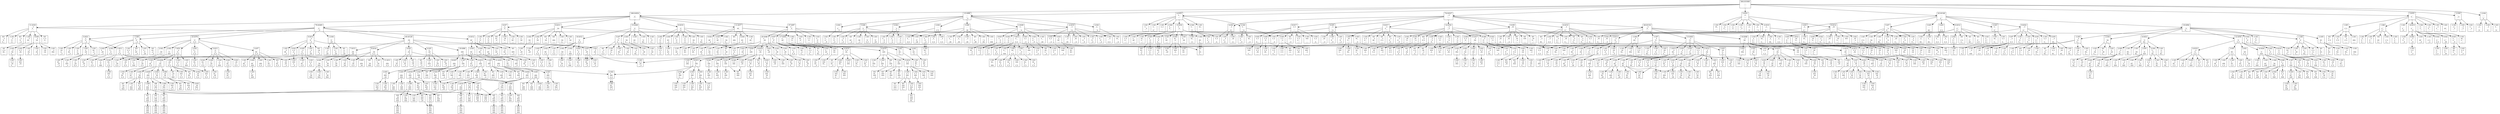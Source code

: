 digraph G {
    node [shape=box];
    "304.0/1000
___
___
___
" -> "4.0/33
x__
___
___
"
    "304.0/1000
___
___
___
" -> "3.0/31
_x_
___
___
"
    "304.0/1000
___
___
___
" -> "74.0/227
__x
___
___
"
    "304.0/1000
___
___
___
" -> "3.0/31
___
x__
___
"
    "304.0/1000
___
___
___
" -> "166.0/454
___
_x_
___
"
    "304.0/1000
___
___
___
" -> "-2.0/4
___
__x
___
"
    "304.0/1000
___
___
___
" -> "43.0/148
___
___
x__
"
    "304.0/1000
___
___
___
" -> "-2.0/4
___
___
_x_
"
    "304.0/1000
___
___
___
" -> "15.0/68
___
___
__x
"
    "4.0/33
x__
___
___
" -> "1.0/1
xo_
___
___
"
    "4.0/33
x__
___
___
" -> "1.0/1
x_o
___
___
"
    "4.0/33
x__
___
___
" -> "2.0/4
x__
o__
___
"
    "4.0/33
x__
___
___
" -> "-5.0/16
x__
_o_
___
"
    "4.0/33
x__
___
___
" -> "1.0/1
x__
__o
___
"
    "4.0/33
x__
___
___
" -> "1.0/1
x__
___
o__
"
    "4.0/33
x__
___
___
" -> "2.0/4
x__
___
_o_
"
    "4.0/33
x__
___
___
" -> "2.0/4
x__
___
__o
"
    "3.0/31
_x_
___
___
" -> "1.0/1
ox_
___
___
"
    "3.0/31
_x_
___
___
" -> "0.0/14
_xo
___
___
"
    "3.0/31
_x_
___
___
" -> "1.0/1
_x_
o__
___
"
    "3.0/31
_x_
___
___
" -> "1.0/1
_x_
_o_
___
"
    "3.0/31
_x_
___
___
" -> "1.0/1
_x_
__o
___
"
    "3.0/31
_x_
___
___
" -> "-2.0/10
_x_
___
o__
"
    "3.0/31
_x_
___
___
" -> "1.0/1
_x_
___
_o_
"
    "3.0/31
_x_
___
___
" -> "1.0/1
_x_
___
__o
"
    "74.0/227
__x
___
___
" -> "8.0/17
o_x
___
___
"
    "74.0/227
__x
___
___
" -> "6.0/9
_ox
___
___
"
    "74.0/227
__x
___
___
" -> "8.0/17
__x
o__
___
"
    "74.0/227
__x
___
___
" -> "26.0/132
__x
_o_
___
"
    "74.0/227
__x
___
___
" -> "12.0/32
__x
__o
___
"
    "74.0/227
__x
___
___
" -> "6.0/10
__x
___
o__
"
    "74.0/227
__x
___
___
" -> "4.0/4
__x
___
_o_
"
    "74.0/227
__x
___
___
" -> "4.0/5
__x
___
__o
"
    "3.0/31
___
x__
___
" -> "1.0/2
o__
x__
___
"
    "3.0/31
___
x__
___
" -> "1.0/1
_o_
x__
___
"
    "3.0/31
___
x__
___
" -> "1.0/1
__o
x__
___
"
    "3.0/31
___
x__
___
" -> "1.0/1
___
xo_
___
"
    "3.0/31
___
x__
___
" -> "1.0/5
___
x_o
___
"
    "3.0/31
___
x__
___
" -> "1.0/6
___
x__
o__
"
    "3.0/31
___
x__
___
" -> "1.0/1
___
x__
_o_
"
    "3.0/31
___
x__
___
" -> "-4.0/13
___
x__
__o
"
    "166.0/454
___
_x_
___
" -> "37.0/97
o__
_x_
___
"
    "166.0/454
___
_x_
___
" -> "6.0/7
_o_
_x_
___
"
    "166.0/454
___
_x_
___
" -> "11.0/18
__o
_x_
___
"
    "166.0/454
___
_x_
___
" -> "11.0/17
___
ox_
___
"
    "166.0/454
___
_x_
___
" -> "8.0/11
___
_xo
___
"
    "166.0/454
___
_x_
___
" -> "15.0/28
___
_x_
o__
"
    "166.0/454
___
_x_
___
" -> "8.0/10
___
_x_
_o_
"
    "166.0/454
___
_x_
___
" -> "70.0/265
___
_x_
__o
"
    "-2.0/4
___
__x
___
" -> "1.0/1
o__
__x
___
"
    "-2.0/4
___
__x
___
" -> "-1.0/1
_o_
__x
___
"
    "-2.0/4
___
__x
___
" -> "-1.0/1
__o
__x
___
"
    "43.0/148
___
___
x__
" -> "3.0/3
o__
___
x__
"
    "43.0/148
___
___
x__
" -> "3.0/3
_o_
___
x__
"
    "43.0/148
___
___
x__
" -> "9.0/22
__o
___
x__
"
    "43.0/148
___
___
x__
" -> "6.0/12
___
o__
x__
"
    "43.0/148
___
___
x__
" -> "10.0/94
___
_o_
x__
"
    "43.0/148
___
___
x__
" -> "5.0/7
___
__o
x__
"
    "43.0/148
___
___
x__
" -> "3.0/3
___
___
xo_
"
    "43.0/148
___
___
x__
" -> "3.0/3
___
___
x_o
"
    "-2.0/4
___
___
_x_
" -> "-1.0/1
o__
___
_x_
"
    "-2.0/4
___
___
_x_
" -> "-1.0/1
_o_
___
_x_
"
    "-2.0/4
___
___
_x_
" -> "-1.0/1
__o
___
_x_
"
    "15.0/68
___
___
__x
" -> "2.0/29
o__
___
__x
"
    "15.0/68
___
___
__x
" -> "2.0/2
_o_
___
__x
"
    "15.0/68
___
___
__x
" -> "-2.0/10
__o
___
__x
"
    "15.0/68
___
___
__x
" -> "2.0/2
___
o__
__x
"
    "15.0/68
___
___
__x
" -> "3.0/8
___
_o_
__x
"
    "15.0/68
___
___
__x
" -> "2.0/4
___
__o
__x
"
    "15.0/68
___
___
__x
" -> "2.0/4
___
___
o_x
"
    "15.0/68
___
___
__x
" -> "3.0/8
___
___
_ox
"
    "2.0/4
x__
o__
___
" -> "1.0/1
xx_
o__
___
"
    "2.0/4
x__
o__
___
" -> "1.0/1
x_x
o__
___
"
    "2.0/4
x__
o__
___
" -> "1.0/1
x__
ox_
___
"
    "-5.0/16
x__
_o_
___
" -> "0.0/4
xx_
_o_
___
"
    "-5.0/16
x__
_o_
___
" -> "-1.0/3
x_x
_o_
___
"
    "-5.0/16
x__
_o_
___
" -> "-1.0/1
x__
xo_
___
"
    "-5.0/16
x__
_o_
___
" -> "-1.0/1
x__
_ox
___
"
    "-5.0/16
x__
_o_
___
" -> "0.0/2
x__
_o_
x__
"
    "-5.0/16
x__
_o_
___
" -> "0.0/3
x__
_o_
_x_
"
    "-5.0/16
x__
_o_
___
" -> "-1.0/1
x__
_o_
__x
"
    "2.0/4
x__
___
_o_
" -> "1.0/1
xx_
___
_o_
"
    "2.0/4
x__
___
_o_
" -> "1.0/1
x_x
___
_o_
"
    "2.0/4
x__
___
_o_
" -> "1.0/1
x__
x__
_o_
"
    "2.0/4
x__
___
__o
" -> "1.0/1
xx_
___
__o
"
    "2.0/4
x__
___
__o
" -> "1.0/1
x_x
___
__o
"
    "2.0/4
x__
___
__o
" -> "1.0/1
x__
x__
__o
"
    "0.0/14
_xo
___
___
" -> "-1.0/1
xxo
___
___
"
    "0.0/14
_xo
___
___
" -> "-1.0/1
_xo
x__
___
"
    "0.0/14
_xo
___
___
" -> "4.0/5
_xo
_x_
___
"
    "0.0/14
_xo
___
___
" -> "1.0/2
_xo
__x
___
"
    "0.0/14
_xo
___
___
" -> "-1.0/1
_xo
___
x__
"
    "0.0/14
_xo
___
___
" -> "-1.0/1
_xo
___
_x_
"
    "0.0/14
_xo
___
___
" -> "0.0/2
_xo
___
__x
"
    "-2.0/10
_x_
___
o__
" -> "-1.0/1
xx_
___
o__
"
    "-2.0/10
_x_
___
o__
" -> "1.0/1
_xx
___
o__
"
    "-2.0/10
_x_
___
o__
" -> "-1.0/1
_x_
x__
o__
"
    "-2.0/10
_x_
___
o__
" -> "0.0/2
_x_
_x_
o__
"
    "-2.0/10
_x_
___
o__
" -> "0.0/2
_x_
__x
o__
"
    "-2.0/10
_x_
___
o__
" -> "1.0/1
_x_
___
ox_
"
    "-2.0/10
_x_
___
o__
" -> "-1.0/1
_x_
___
o_x
"
    "8.0/17
o_x
___
___
" -> "-1.0/1
oxx
___
___
"
    "8.0/17
o_x
___
___
" -> "-1.0/1
o_x
x__
___
"
    "8.0/17
o_x
___
___
" -> "5.0/5
o_x
_x_
___
"
    "8.0/17
o_x
___
___
" -> "5.0/5
o_x
__x
___
"
    "8.0/17
o_x
___
___
" -> "0.0/2
o_x
___
x__
"
    "8.0/17
o_x
___
___
" -> "-1.0/1
o_x
___
_x_
"
    "8.0/17
o_x
___
___
" -> "0/1
o_x
___
__x
"
    "6.0/9
_ox
___
___
" -> "0/1
xox
___
___
"
    "6.0/9
_ox
___
___
" -> "0/1
_ox
x__
___
"
    "6.0/9
_ox
___
___
" -> "2.0/2
_ox
_x_
___
"
    "6.0/9
_ox
___
___
" -> "0/1
_ox
__x
___
"
    "6.0/9
_ox
___
___
" -> "1.0/1
_ox
___
x__
"
    "6.0/9
_ox
___
___
" -> "1.0/1
_ox
___
_x_
"
    "6.0/9
_ox
___
___
" -> "1.0/1
_ox
___
__x
"
    "8.0/17
__x
o__
___
" -> "-1.0/1
x_x
o__
___
"
    "8.0/17
__x
o__
___
" -> "1.0/3
_xx
o__
___
"
    "8.0/17
__x
o__
___
" -> "0/1
__x
ox_
___
"
    "8.0/17
__x
o__
___
" -> "0/1
__x
o_x
___
"
    "8.0/17
__x
o__
___
" -> "8.0/8
__x
o__
x__
"
    "8.0/17
__x
o__
___
" -> "0/1
__x
o__
_x_
"
    "8.0/17
__x
o__
___
" -> "-1.0/1
__x
o__
__x
"
    "26.0/132
__x
_o_
___
" -> "-2.0/4
x_x
_o_
___
"
    "26.0/132
__x
_o_
___
" -> "1.0/12
_xx
_o_
___
"
    "26.0/132
__x
_o_
___
" -> "-1.0/4
__x
xo_
___
"
    "26.0/132
__x
_o_
___
" -> "14.0/48
__x
_ox
___
"
    "26.0/132
__x
_o_
___
" -> "-1.0/7
__x
_o_
x__
"
    "26.0/132
__x
_o_
___
" -> "13.0/43
__x
_o_
_x_
"
    "26.0/132
__x
_o_
___
" -> "3.0/13
__x
_o_
__x
"
    "12.0/32
__x
__o
___
" -> "0.0/2
x_x
__o
___
"
    "12.0/32
__x
__o
___
" -> "0.0/3
_xx
__o
___
"
    "12.0/32
__x
__o
___
" -> "0/2
__x
x_o
___
"
    "12.0/32
__x
__o
___
" -> "13.0/17
__x
_xo
___
"
    "12.0/32
__x
__o
___
" -> "-1.0/1
__x
__o
x__
"
    "12.0/32
__x
__o
___
" -> "2.0/5
__x
__o
_x_
"
    "12.0/32
__x
__o
___
" -> "-1.0/1
__x
__o
__x
"
    "6.0/10
__x
___
o__
" -> "2.0/2
x_x
___
o__
"
    "6.0/10
__x
___
o__
" -> "1.0/1
_xx
___
o__
"
    "6.0/10
__x
___
o__
" -> "0/1
__x
x__
o__
"
    "6.0/10
__x
___
o__
" -> "0/1
__x
_x_
o__
"
    "6.0/10
__x
___
o__
" -> "0/1
__x
__x
o__
"
    "6.0/10
__x
___
o__
" -> "0/1
__x
___
ox_
"
    "6.0/10
__x
___
o__
" -> "2.0/2
__x
___
o_x
"
    "4.0/4
__x
___
_o_
" -> "1.0/1
x_x
___
_o_
"
    "4.0/4
__x
___
_o_
" -> "1.0/1
_xx
___
_o_
"
    "4.0/4
__x
___
_o_
" -> "1.0/1
__x
x__
_o_
"
    "4.0/5
__x
___
__o
" -> "1.0/1
x_x
___
__o
"
    "4.0/5
__x
___
__o
" -> "1.0/1
_xx
___
__o
"
    "4.0/5
__x
___
__o
" -> "1.0/1
__x
x__
__o
"
    "4.0/5
__x
___
__o
" -> "1.0/1
__x
_x_
__o
"
    "1.0/2
o__
x__
___
" -> "1.0/1
ox_
x__
___
"
    "1.0/5
___
x_o
___
" -> "0/1
x__
x_o
___
"
    "1.0/5
___
x_o
___
" -> "1.0/1
_x_
x_o
___
"
    "1.0/5
___
x_o
___
" -> "0/1
__x
x_o
___
"
    "1.0/5
___
x_o
___
" -> "1.0/1
___
xxo
___
"
    "1.0/6
___
x__
o__
" -> "-1.0/1
x__
x__
o__
"
    "1.0/6
___
x__
o__
" -> "1.0/1
_x_
x__
o__
"
    "1.0/6
___
x__
o__
" -> "1.0/1
__x
x__
o__
"
    "1.0/6
___
x__
o__
" -> "0/1
___
xx_
o__
"
    "1.0/6
___
x__
o__
" -> "1.0/1
___
x_x
o__
"
    "-4.0/13
___
x__
__o
" -> "0.0/3
x__
x__
__o
"
    "-4.0/13
___
x__
__o
" -> "-1.0/1
_x_
x__
__o
"
    "-4.0/13
___
x__
__o
" -> "0.0/2
__x
x__
__o
"
    "-4.0/13
___
x__
__o
" -> "-1.0/1
___
xx_
__o
"
    "-4.0/13
___
x__
__o
" -> "-1.0/1
___
x_x
__o
"
    "-4.0/13
___
x__
__o
" -> "0.0/2
___
x__
x_o
"
    "-4.0/13
___
x__
__o
" -> "0.0/2
___
x__
_xo
"
    "37.0/97
o__
_x_
___
" -> "-1.0/1
ox_
_x_
___
"
    "37.0/97
o__
_x_
___
" -> "-1.0/1
o_x
_x_
___
"
    "37.0/97
o__
_x_
___
" -> "17.0/38
o__
xx_
___
"
    "37.0/97
o__
_x_
___
" -> "25.0/46
o__
_xx
___
"
    "37.0/97
o__
_x_
___
" -> "0.0/7
o__
_x_
x__
"
    "37.0/97
o__
_x_
___
" -> "-1.0/1
o__
_x_
_x_
"
    "37.0/97
o__
_x_
___
" -> "-1.0/2
o__
_x_
__x
"
    "6.0/7
_o_
_x_
___
" -> "0/1
xo_
_x_
___
"
    "6.0/7
_o_
_x_
___
" -> "1.0/1
_ox
_x_
___
"
    "6.0/7
_o_
_x_
___
" -> "1.0/1
_o_
xx_
___
"
    "6.0/7
_o_
_x_
___
" -> "1.0/1
_o_
_xx
___
"
    "6.0/7
_o_
_x_
___
" -> "1.0/1
_o_
_x_
x__
"
    "6.0/7
_o_
_x_
___
" -> "1.0/1
_o_
_x_
_x_
"
    "11.0/18
__o
_x_
___
" -> "0/1
x_o
_x_
___
"
    "11.0/18
__o
_x_
___
" -> "1.0/2
_xo
_x_
___
"
    "11.0/18
__o
_x_
___
" -> "1.0/2
__o
xx_
___
"
    "11.0/18
__o
_x_
___
" -> "9.0/9
__o
_xx
___
"
    "11.0/18
__o
_x_
___
" -> "0/1
__o
_x_
x__
"
    "11.0/18
__o
_x_
___
" -> "-1.0/1
__o
_x_
_x_
"
    "11.0/18
__o
_x_
___
" -> "0/1
__o
_x_
__x
"
    "11.0/17
___
ox_
___
" -> "3.0/3
x__
ox_
___
"
    "11.0/17
___
ox_
___
" -> "3.0/3
_x_
ox_
___
"
    "11.0/17
___
ox_
___
" -> "-1.0/1
__x
ox_
___
"
    "11.0/17
___
ox_
___
" -> "0/1
___
oxx
___
"
    "11.0/17
___
ox_
___
" -> "1.0/2
___
ox_
x__
"
    "11.0/17
___
ox_
___
" -> "4.0/4
___
ox_
_x_
"
    "11.0/17
___
ox_
___
" -> "0.0/2
___
ox_
__x
"
    "8.0/11
___
_xo
___
" -> "1.0/1
x__
_xo
___
"
    "8.0/11
___
_xo
___
" -> "2.0/2
_x_
_xo
___
"
    "8.0/11
___
_xo
___
" -> "0/1
__x
_xo
___
"
    "8.0/11
___
_xo
___
" -> "0/1
___
xxo
___
"
    "8.0/11
___
_xo
___
" -> "1.0/2
___
_xo
x__
"
    "8.0/11
___
_xo
___
" -> "1.0/1
___
_xo
_x_
"
    "8.0/11
___
_xo
___
" -> "2.0/2
___
_xo
__x
"
    "15.0/28
___
_x_
o__
" -> "-1.0/1
x__
_x_
o__
"
    "15.0/28
___
_x_
o__
" -> "0.0/2
_x_
_x_
o__
"
    "15.0/28
___
_x_
o__
" -> "5.0/7
__x
_x_
o__
"
    "15.0/28
___
_x_
o__
" -> "-1.0/1
___
xx_
o__
"
    "15.0/28
___
_x_
o__
" -> "2.0/3
___
_xx
o__
"
    "15.0/28
___
_x_
o__
" -> "-1.0/1
___
_x_
ox_
"
    "15.0/28
___
_x_
o__
" -> "10.0/12
___
_x_
o_x
"
    "8.0/10
___
_x_
_o_
" -> "1.0/1
x__
_x_
_o_
"
    "8.0/10
___
_x_
_o_
" -> "-1.0/1
_x_
_x_
_o_
"
    "8.0/10
___
_x_
_o_
" -> "2.0/2
__x
_x_
_o_
"
    "8.0/10
___
_x_
_o_
" -> "2.0/2
___
xx_
_o_
"
    "8.0/10
___
_x_
_o_
" -> "1.0/1
___
_xx
_o_
"
    "8.0/10
___
_x_
_o_
" -> "1.0/1
___
_x_
xo_
"
    "8.0/10
___
_x_
_o_
" -> "1.0/1
___
_x_
_ox
"
    "70.0/265
___
_x_
__o
" -> "-1.0/9
x__
_x_
__o
"
    "70.0/265
___
_x_
__o
" -> "5.0/21
_x_
_x_
__o
"
    "70.0/265
___
_x_
__o
" -> "0.0/13
__x
_x_
__o
"
    "70.0/265
___
_x_
__o
" -> "0.0/12
___
xx_
__o
"
    "70.0/265
___
_x_
__o
" -> "45.0/129
___
_xx
__o
"
    "70.0/265
___
_x_
__o
" -> "23.0/76
___
_x_
x_o
"
    "70.0/265
___
_x_
__o
" -> "-2.0/4
___
_x_
_xo
"
    "3.0/3
o__
___
x__
" -> "1.0/1
ox_
___
x__
"
    "3.0/3
o__
___
x__
" -> "1.0/1
o_x
___
x__
"
    "3.0/3
_o_
___
x__
" -> "1.0/1
xo_
___
x__
"
    "3.0/3
_o_
___
x__
" -> "1.0/1
_ox
___
x__
"
    "9.0/22
__o
___
x__
" -> "-1.0/1
x_o
___
x__
"
    "9.0/22
__o
___
x__
" -> "-1.0/1
_xo
___
x__
"
    "9.0/22
__o
___
x__
" -> "4.0/5
__o
x__
x__
"
    "9.0/22
__o
___
x__
" -> "-1.0/1
__o
_x_
x__
"
    "9.0/22
__o
___
x__
" -> "-1.0/1
__o
__x
x__
"
    "9.0/22
__o
___
x__
" -> "4.0/5
__o
___
xx_
"
    "9.0/22
__o
___
x__
" -> "5.0/7
__o
___
x_x
"
    "6.0/12
___
o__
x__
" -> "-1.0/1
x__
o__
x__
"
    "6.0/12
___
o__
x__
" -> "2.0/2
_x_
o__
x__
"
    "6.0/12
___
o__
x__
" -> "3.0/3
__x
o__
x__
"
    "6.0/12
___
o__
x__
" -> "1.0/2
___
ox_
x__
"
    "6.0/12
___
o__
x__
" -> "0/1
___
o_x
x__
"
    "6.0/12
___
o__
x__
" -> "0/1
___
o__
xx_
"
    "6.0/12
___
o__
x__
" -> "0/1
___
o__
x_x
"
    "10.0/94
___
_o_
x__
" -> "-1.0/6
x__
_o_
x__
"
    "10.0/94
___
_o_
x__
" -> "-1.0/1
_x_
_o_
x__
"
    "10.0/94
___
_o_
x__
" -> "-1.0/5
__x
_o_
x__
"
    "10.0/94
___
_o_
x__
" -> "-2.0/5
___
xo_
x__
"
    "10.0/94
___
_o_
x__
" -> "-2.0/4
___
_ox
x__
"
    "10.0/94
___
_o_
x__
" -> "4.0/22
___
_o_
xx_
"
    "10.0/94
___
_o_
x__
" -> "12.0/50
___
_o_
x_x
"
    "5.0/7
___
__o
x__
" -> "1.0/1
x__
__o
x__
"
    "5.0/7
___
__o
x__
" -> "-1.0/1
_x_
__o
x__
"
    "5.0/7
___
__o
x__
" -> "1.0/1
__x
__o
x__
"
    "5.0/7
___
__o
x__
" -> "1.0/1
___
x_o
x__
"
    "5.0/7
___
__o
x__
" -> "1.0/1
___
_xo
x__
"
    "5.0/7
___
__o
x__
" -> "1.0/1
___
__o
xx_
"
    "3.0/3
___
___
xo_
" -> "1.0/1
x__
___
xo_
"
    "3.0/3
___
___
xo_
" -> "1.0/1
_x_
___
xo_
"
    "3.0/3
___
___
x_o
" -> "1.0/1
x__
___
x_o
"
    "3.0/3
___
___
x_o
" -> "1.0/1
_x_
___
x_o
"
    "2.0/29
o__
___
__x
" -> "-1.0/3
ox_
___
__x
"
    "2.0/29
o__
___
__x
" -> "0.0/3
o_x
___
__x
"
    "2.0/29
o__
___
__x
" -> "-1.0/3
o__
x__
__x
"
    "2.0/29
o__
___
__x
" -> "-1.0/2
o__
_x_
__x
"
    "2.0/29
o__
___
__x
" -> "0.0/3
o__
__x
__x
"
    "2.0/29
o__
___
__x
" -> "7.0/13
o__
___
x_x
"
    "2.0/29
o__
___
__x
" -> "-1.0/1
o__
___
_xx
"
    "2.0/2
_o_
___
__x
" -> "1.0/1
xo_
___
__x
"
    "-2.0/10
__o
___
__x
" -> "0.0/2
x_o
___
__x
"
    "-2.0/10
__o
___
__x
" -> "1.0/1
_xo
___
__x
"
    "-2.0/10
__o
___
__x
" -> "1.0/1
__o
x__
__x
"
    "-2.0/10
__o
___
__x
" -> "-1.0/1
__o
_x_
__x
"
    "-2.0/10
__o
___
__x
" -> "0.0/2
__o
__x
__x
"
    "-2.0/10
__o
___
__x
" -> "-1.0/1
__o
___
x_x
"
    "-2.0/10
__o
___
__x
" -> "-1.0/1
__o
___
_xx
"
    "2.0/2
___
o__
__x
" -> "1.0/1
x__
o__
__x
"
    "3.0/8
___
_o_
__x
" -> "-1.0/1
x__
_o_
__x
"
    "3.0/8
___
_o_
__x
" -> "1.0/1
_x_
_o_
__x
"
    "3.0/8
___
_o_
__x
" -> "-1.0/1
__x
_o_
__x
"
    "3.0/8
___
_o_
__x
" -> "0/1
___
xo_
__x
"
    "3.0/8
___
_o_
__x
" -> "1.0/1
___
_ox
__x
"
    "3.0/8
___
_o_
__x
" -> "1.0/1
___
_o_
x_x
"
    "3.0/8
___
_o_
__x
" -> "1.0/1
___
_o_
_xx
"
    "2.0/4
___
__o
__x
" -> "1.0/1
x__
__o
__x
"
    "2.0/4
___
__o
__x
" -> "1.0/1
_x_
__o
__x
"
    "2.0/4
___
__o
__x
" -> "1.0/1
__x
__o
__x
"
    "2.0/4
___
___
o_x
" -> "-1.0/1
x__
___
o_x
"
    "2.0/4
___
___
o_x
" -> "1.0/1
_x_
___
o_x
"
    "2.0/4
___
___
o_x
" -> "1.0/1
__x
___
o_x
"
    "3.0/8
___
___
_ox
" -> "-1.0/1
x__
___
_ox
"
    "3.0/8
___
___
_ox
" -> "-1.0/1
_x_
___
_ox
"
    "3.0/8
___
___
_ox
" -> "1.0/1
__x
___
_ox
"
    "3.0/8
___
___
_ox
" -> "0/1
___
x__
_ox
"
    "3.0/8
___
___
_ox
" -> "1.0/1
___
_x_
_ox
"
    "3.0/8
___
___
_ox
" -> "1.0/1
___
__x
_ox
"
    "3.0/8
___
___
_ox
" -> "1.0/1
___
___
xox
"
    "0.0/4
xx_
_o_
___
" -> "1.0/1
xxo
_o_
___
"
    "0.0/4
xx_
_o_
___
" -> "-1.0/1
xx_
oo_
___
"
    "0.0/4
xx_
_o_
___
" -> "-1.0/1
xx_
_oo
___
"
    "-1.0/3
x_x
_o_
___
" -> "-1.0/1
xox
_o_
___
"
    "-1.0/3
x_x
_o_
___
" -> "-1.0/1
x_x
oo_
___
"
    "0.0/2
x__
_o_
x__
" -> "-1.0/1
xo_
_o_
x__
"
    "0.0/3
x__
_o_
_x_
" -> "0/1
xo_
_o_
_x_
"
    "0.0/3
x__
_o_
_x_
" -> "-1.0/1
x_o
_o_
_x_
"
    "4.0/5
_xo
_x_
___
" -> "0/1
oxo
_x_
___
"
    "4.0/5
_xo
_x_
___
" -> "1.0/1
_xo
ox_
___
"
    "4.0/5
_xo
_x_
___
" -> "1.0/1
_xo
_xo
___
"
    "4.0/5
_xo
_x_
___
" -> "1.0/1
_xo
_x_
o__
"
    "1.0/2
_xo
__x
___
" -> "0/1
oxo
__x
___
"
    "0.0/2
_xo
___
__x
" -> "-1.0/1
oxo
___
__x
"
    "0.0/2
_x_
_x_
o__
" -> "-1.0/1
ox_
_x_
o__
"
    "0.0/2
_x_
__x
o__
" -> "-1.0/1
ox_
__x
o__
"
    "5.0/5
o_x
_x_
___
" -> "1.0/1
oox
_x_
___
"
    "5.0/5
o_x
_x_
___
" -> "1.0/1
o_x
ox_
___
"
    "5.0/5
o_x
_x_
___
" -> "1.0/1
o_x
_xo
___
"
    "5.0/5
o_x
_x_
___
" -> "1.0/1
o_x
_x_
o__
"
    "5.0/5
o_x
__x
___
" -> "1.0/1
oox
__x
___
"
    "5.0/5
o_x
__x
___
" -> "1.0/1
o_x
o_x
___
"
    "5.0/5
o_x
__x
___
" -> "1.0/1
o_x
_ox
___
"
    "5.0/5
o_x
__x
___
" -> "1.0/1
o_x
__x
o__
"
    "0.0/2
o_x
___
x__
" -> "-1.0/1
oox
___
x__
"
    "2.0/2
_ox
_x_
___
" -> "1.0/1
oox
_x_
___
"
    "1.0/3
_xx
o__
___
" -> "1.0/1
oxx
o__
___
"
    "1.0/3
_xx
o__
___
" -> "-1.0/1
_xx
oo_
___
"
    "8.0/8
__x
o__
x__
" -> "1.0/1
o_x
o__
x__
"
    "8.0/8
__x
o__
x__
" -> "1.0/1
_ox
o__
x__
"
    "8.0/8
__x
o__
x__
" -> "1.0/1
__x
oo_
x__
"
    "8.0/8
__x
o__
x__
" -> "2.0/2
__x
o_o
x__
"
    "8.0/8
__x
o__
x__
" -> "1.0/1
__x
o__
xo_
"
    "8.0/8
__x
o__
x__
" -> "1.0/1
__x
o__
x_o
"
    "-2.0/4
x_x
_o_
___
" -> "-1.0/1
xox
_o_
___
"
    "-2.0/4
x_x
_o_
___
" -> "-1.0/1
x_x
oo_
___
"
    "-2.0/4
x_x
_o_
___
" -> "-1.0/1
x_x
_oo
___
"
    "1.0/12
_xx
_o_
___
" -> "-4.0/5
oxx
_o_
___
"
    "1.0/12
_xx
_o_
___
" -> "0.0/2
_xx
oo_
___
"
    "1.0/12
_xx
_o_
___
" -> "1.0/1
_xx
_oo
___
"
    "1.0/12
_xx
_o_
___
" -> "1.0/1
_xx
_o_
o__
"
    "1.0/12
_xx
_o_
___
" -> "1.0/1
_xx
_o_
_o_
"
    "1.0/12
_xx
_o_
___
" -> "1.0/1
_xx
_o_
__o
"
    "-1.0/4
__x
xo_
___
" -> "1.0/1
o_x
xo_
___
"
    "-1.0/4
__x
xo_
___
" -> "-1.0/1
_ox
xo_
___
"
    "-1.0/4
__x
xo_
___
" -> "-1.0/1
__x
xoo
___
"
    "14.0/48
__x
_ox
___
" -> "4.0/12
o_x
_ox
___
"
    "14.0/48
__x
_ox
___
" -> "3.0/7
_ox
_ox
___
"
    "14.0/48
__x
_ox
___
" -> "2.0/2
__x
oox
___
"
    "14.0/48
__x
_ox
___
" -> "2.0/2
__x
_ox
o__
"
    "14.0/48
__x
_ox
___
" -> "4.0/10
__x
_ox
_o_
"
    "14.0/48
__x
_ox
___
" -> "-1.0/14
__x
_ox
__o
"
    "-1.0/7
__x
_o_
x__
" -> "1.0/1
o_x
_o_
x__
"
    "-1.0/7
__x
_o_
x__
" -> "-1.0/1
_ox
_o_
x__
"
    "-1.0/7
__x
_o_
x__
" -> "1.0/1
__x
oo_
x__
"
    "-1.0/7
__x
_o_
x__
" -> "-1.0/1
__x
_oo
x__
"
    "-1.0/7
__x
_o_
x__
" -> "-1.0/1
__x
_o_
xo_
"
    "-1.0/7
__x
_o_
x__
" -> "-1.0/1
__x
_o_
x_o
"
    "13.0/43
__x
_o_
_x_
" -> "3.0/9
o_x
_o_
_x_
"
    "13.0/43
__x
_o_
_x_
" -> "2.0/3
_ox
_o_
_x_
"
    "13.0/43
__x
_o_
_x_
" -> "1.0/13
__x
oo_
_x_
"
    "13.0/43
__x
_o_
_x_
" -> "2.0/12
__x
_oo
_x_
"
    "13.0/43
__x
_o_
_x_
" -> "2.0/3
__x
_o_
ox_
"
    "13.0/43
__x
_o_
_x_
" -> "2.0/2
__x
_o_
_xo
"
    "3.0/13
__x
_o_
__x
" -> "1.0/1
o_x
_o_
__x
"
    "3.0/13
__x
_o_
__x
" -> "1.0/1
_ox
_o_
__x
"
    "3.0/13
__x
_o_
__x
" -> "1.0/1
__x
oo_
__x
"
    "3.0/13
__x
_o_
__x
" -> "-1.0/4
__x
_oo
__x
"
    "3.0/13
__x
_o_
__x
" -> "1.0/1
__x
_o_
o_x
"
    "3.0/13
__x
_o_
__x
" -> "1.0/4
__x
_o_
_ox
"
    "0.0/2
x_x
__o
___
" -> "-1.0/1
xox
__o
___
"
    "0.0/3
_xx
__o
___
" -> "0/1
oxx
__o
___
"
    "0.0/3
_xx
__o
___
" -> "-1.0/1
_xx
o_o
___
"
    "0/2
__x
x_o
___
" -> "0/1
o_x
x_o
___
"
    "13.0/17
__x
_xo
___
" -> "2.0/2
o_x
_xo
___
"
    "13.0/17
__x
_xo
___
" -> "3.0/5
_ox
_xo
___
"
    "13.0/17
__x
_xo
___
" -> "2.0/2
__x
oxo
___
"
    "13.0/17
__x
_xo
___
" -> "2.0/2
__x
_xo
o__
"
    "13.0/17
__x
_xo
___
" -> "2.0/2
__x
_xo
_o_
"
    "13.0/17
__x
_xo
___
" -> "2.0/3
__x
_xo
__o
"
    "2.0/5
__x
__o
_x_
" -> "0/1
o_x
__o
_x_
"
    "2.0/5
__x
__o
_x_
" -> "0/1
_ox
__o
_x_
"
    "2.0/5
__x
__o
_x_
" -> "1.0/1
__x
o_o
_x_
"
    "2.0/5
__x
__o
_x_
" -> "0/1
__x
_oo
_x_
"
    "2.0/2
x_x
___
o__
" -> "1.0/1
xox
___
o__
"
    "2.0/2
__x
___
o_x
" -> "1.0/1
o_x
___
o_x
"
    "0.0/3
x__
x__
__o
" -> "0/1
xo_
x__
__o
"
    "0.0/3
x__
x__
__o
" -> "-1.0/1
x_o
x__
__o
"
    "0.0/2
__x
x__
__o
" -> "-1.0/1
o_x
x__
__o
"
    "0.0/2
___
x__
x_o
" -> "-1.0/1
o__
x__
x_o
"
    "0.0/2
___
x__
_xo
" -> "-1.0/1
o__
x__
_xo
"
    "17.0/38
o__
xx_
___
" -> "2.0/2
oo_
xx_
___
"
    "17.0/38
o__
xx_
___
" -> "4.0/10
o_o
xx_
___
"
    "17.0/38
o__
xx_
___
" -> "4.0/19
o__
xxo
___
"
    "17.0/38
o__
xx_
___
" -> "2.0/2
o__
xx_
o__
"
    "17.0/38
o__
xx_
___
" -> "2.0/2
o__
xx_
_o_
"
    "17.0/38
o__
xx_
___
" -> "2.0/2
o__
xx_
__o
"
    "25.0/46
o__
_xx
___
" -> "3.0/3
oo_
_xx
___
"
    "25.0/46
o__
_xx
___
" -> "6.0/14
o_o
_xx
___
"
    "25.0/46
o__
_xx
___
" -> "7.0/20
o__
oxx
___
"
    "25.0/46
o__
_xx
___
" -> "2.0/2
o__
_xx
o__
"
    "25.0/46
o__
_xx
___
" -> "3.0/3
o__
_xx
_o_
"
    "25.0/46
o__
_xx
___
" -> "3.0/3
o__
_xx
__o
"
    "0.0/7
o__
_x_
x__
" -> "1.0/1
oo_
_x_
x__
"
    "0.0/7
o__
_x_
x__
" -> "0/1
o_o
_x_
x__
"
    "0.0/7
o__
_x_
x__
" -> "0/1
o__
ox_
x__
"
    "0.0/7
o__
_x_
x__
" -> "0/1
o__
_xo
x__
"
    "0.0/7
o__
_x_
x__
" -> "0/1
o__
_x_
xo_
"
    "0.0/7
o__
_x_
x__
" -> "-1.0/1
o__
_x_
x_o
"
    "-1.0/2
o__
_x_
__x
" -> "-1.0/1
oo_
_x_
__x
"
    "1.0/2
_xo
_x_
___
" -> "0/1
oxo
_x_
___
"
    "1.0/2
__o
xx_
___
" -> "0/1
o_o
xx_
___
"
    "9.0/9
__o
_xx
___
" -> "2.0/2
o_o
_xx
___
"
    "9.0/9
__o
_xx
___
" -> "1.0/1
_oo
_xx
___
"
    "9.0/9
__o
_xx
___
" -> "1.0/1
__o
oxx
___
"
    "9.0/9
__o
_xx
___
" -> "2.0/2
__o
_xx
o__
"
    "9.0/9
__o
_xx
___
" -> "1.0/1
__o
_xx
_o_
"
    "9.0/9
__o
_xx
___
" -> "1.0/1
__o
_xx
__o
"
    "3.0/3
x__
ox_
___
" -> "1.0/1
xo_
ox_
___
"
    "3.0/3
x__
ox_
___
" -> "1.0/1
x_o
ox_
___
"
    "3.0/3
_x_
ox_
___
" -> "1.0/1
ox_
ox_
___
"
    "3.0/3
_x_
ox_
___
" -> "1.0/1
_xo
ox_
___
"
    "1.0/2
___
ox_
x__
" -> "0/1
o__
ox_
x__
"
    "4.0/4
___
ox_
_x_
" -> "1.0/1
o__
ox_
_x_
"
    "4.0/4
___
ox_
_x_
" -> "1.0/1
_o_
ox_
_x_
"
    "4.0/4
___
ox_
_x_
" -> "1.0/1
__o
ox_
_x_
"
    "0.0/2
___
ox_
__x
" -> "-1.0/1
o__
ox_
__x
"
    "2.0/2
_x_
_xo
___
" -> "1.0/1
ox_
_xo
___
"
    "1.0/2
___
_xo
x__
" -> "0/1
o__
_xo
x__
"
    "2.0/2
___
_xo
__x
" -> "1.0/1
o__
_xo
__x
"
    "0.0/2
_x_
_x_
o__
" -> "-1.0/1
ox_
_x_
o__
"
    "5.0/7
__x
_x_
o__
" -> "1.0/1
o_x
_x_
o__
"
    "5.0/7
__x
_x_
o__
" -> "1.0/1
_ox
_x_
o__
"
    "5.0/7
__x
_x_
o__
" -> "1.0/1
__x
ox_
o__
"
    "5.0/7
__x
_x_
o__
" -> "1.0/1
__x
_xo
o__
"
    "5.0/7
__x
_x_
o__
" -> "1.0/1
__x
_x_
oo_
"
    "5.0/7
__x
_x_
o__
" -> "0/1
__x
_x_
o_o
"
    "2.0/3
___
_xx
o__
" -> "1.0/1
o__
_xx
o__
"
    "2.0/3
___
_xx
o__
" -> "1.0/1
_o_
_xx
o__
"
    "10.0/12
___
_x_
o_x
" -> "0.0/2
o__
_x_
o_x
"
    "10.0/12
___
_x_
o_x
" -> "1.0/1
_o_
_x_
o_x
"
    "10.0/12
___
_x_
o_x
" -> "2.0/2
__o
_x_
o_x
"
    "10.0/12
___
_x_
o_x
" -> "2.0/2
___
ox_
o_x
"
    "10.0/12
___
_x_
o_x
" -> "2.0/2
___
_xo
o_x
"
    "10.0/12
___
_x_
o_x
" -> "2.0/2
___
_x_
oox
"
    "2.0/2
__x
_x_
_o_
" -> "1.0/1
o_x
_x_
_o_
"
    "2.0/2
___
xx_
_o_
" -> "1.0/1
o__
xx_
_o_
"
    "-1.0/9
x__
_x_
__o
" -> "0/1
xo_
_x_
__o
"
    "-1.0/9
x__
_x_
__o
" -> "1.0/1
x_o
_x_
__o
"
    "-1.0/9
x__
_x_
__o
" -> "0/1
x__
ox_
__o
"
    "-1.0/9
x__
_x_
__o
" -> "-2.0/2
x__
_xo
__o
"
    "-1.0/9
x__
_x_
__o
" -> "-2.0/2
x__
_x_
o_o
"
    "-1.0/9
x__
_x_
__o
" -> "1.0/1
x__
_x_
_oo
"
    "5.0/21
_x_
_x_
__o
" -> "1.0/1
ox_
_x_
__o
"
    "5.0/21
_x_
_x_
__o
" -> "1.0/1
_xo
_x_
__o
"
    "5.0/21
_x_
_x_
__o
" -> "1.0/1
_x_
ox_
__o
"
    "5.0/21
_x_
_x_
__o
" -> "1.0/5
_x_
_xo
__o
"
    "5.0/21
_x_
_x_
__o
" -> "1.0/11
_x_
_x_
o_o
"
    "5.0/21
_x_
_x_
__o
" -> "1.0/1
_x_
_x_
_oo
"
    "0.0/13
__x
_x_
__o
" -> "0.0/2
o_x
_x_
__o
"
    "0.0/13
__x
_x_
__o
" -> "0/1
_ox
_x_
__o
"
    "0.0/13
__x
_x_
__o
" -> "1.0/1
__x
ox_
__o
"
    "0.0/13
__x
_x_
__o
" -> "1.0/2
__x
_xo
__o
"
    "0.0/13
__x
_x_
__o
" -> "-4.0/5
__x
_x_
o_o
"
    "0.0/13
__x
_x_
__o
" -> "1.0/1
__x
_x_
_oo
"
    "0.0/12
___
xx_
__o
" -> "1.0/1
o__
xx_
__o
"
    "0.0/12
___
xx_
__o
" -> "1.0/1
_o_
xx_
__o
"
    "0.0/12
___
xx_
__o
" -> "-2.0/4
__o
xx_
__o
"
    "0.0/12
___
xx_
__o
" -> "0/1
___
xxo
__o
"
    "0.0/12
___
xx_
__o
" -> "-2.0/3
___
xx_
o_o
"
    "0.0/12
___
xx_
__o
" -> "1.0/1
___
xx_
_oo
"
    "45.0/129
___
_xx
__o
" -> "3.0/3
o__
_xx
__o
"
    "45.0/129
___
_xx
__o
" -> "4.0/5
_o_
_xx
__o
"
    "45.0/129
___
_xx
__o
" -> "4.0/5
__o
_xx
__o
"
    "45.0/129
___
_xx
__o
" -> "19.0/86
___
oxx
__o
"
    "45.0/129
___
_xx
__o
" -> "8.0/16
___
_xx
o_o
"
    "45.0/129
___
_xx
__o
" -> "7.0/13
___
_xx
_oo
"
    "23.0/76
___
_x_
x_o
" -> "2.0/2
o__
_x_
x_o
"
    "23.0/76
___
_x_
x_o
" -> "5.0/11
_o_
_x_
x_o
"
    "23.0/76
___
_x_
x_o
" -> "7.0/51
__o
_x_
x_o
"
    "23.0/76
___
_x_
x_o
" -> "4.0/7
___
ox_
x_o
"
    "23.0/76
___
_x_
x_o
" -> "2.0/2
___
_xo
x_o
"
    "23.0/76
___
_x_
x_o
" -> "2.0/2
___
_x_
xoo
"
    "-2.0/4
___
_x_
_xo
" -> "-1.0/1
o__
_x_
_xo
"
    "-2.0/4
___
_x_
_xo
" -> "0/1
_o_
_x_
_xo
"
    "-2.0/4
___
_x_
_xo
" -> "-1.0/1
__o
_x_
_xo
"
    "4.0/5
__o
x__
x__
" -> "0/1
o_o
x__
x__
"
    "4.0/5
__o
x__
x__
" -> "1.0/1
_oo
x__
x__
"
    "4.0/5
__o
x__
x__
" -> "1.0/1
__o
xo_
x__
"
    "4.0/5
__o
x__
x__
" -> "1.0/1
__o
x_o
x__
"
    "4.0/5
__o
___
xx_
" -> "1.0/1
o_o
___
xx_
"
    "4.0/5
__o
___
xx_
" -> "1.0/1
_oo
___
xx_
"
    "4.0/5
__o
___
xx_
" -> "1.0/1
__o
o__
xx_
"
    "4.0/5
__o
___
xx_
" -> "0/1
__o
_o_
xx_
"
    "5.0/7
__o
___
x_x
" -> "1.0/1
o_o
___
x_x
"
    "5.0/7
__o
___
x_x
" -> "1.0/1
_oo
___
x_x
"
    "5.0/7
__o
___
x_x
" -> "1.0/1
__o
o__
x_x
"
    "5.0/7
__o
___
x_x
" -> "1.0/1
__o
_o_
x_x
"
    "5.0/7
__o
___
x_x
" -> "1.0/1
__o
__o
x_x
"
    "5.0/7
__o
___
x_x
" -> "-1.0/1
__o
___
xox
"
    "2.0/2
_x_
o__
x__
" -> "1.0/1
ox_
o__
x__
"
    "3.0/3
__x
o__
x__
" -> "1.0/1
o_x
o__
x__
"
    "3.0/3
__x
o__
x__
" -> "1.0/1
_ox
o__
x__
"
    "1.0/2
___
ox_
x__
" -> "0/1
o__
ox_
x__
"
    "-1.0/6
x__
_o_
x__
" -> "-1.0/1
xo_
_o_
x__
"
    "-1.0/6
x__
_o_
x__
" -> "0/1
x_o
_o_
x__
"
    "-1.0/6
x__
_o_
x__
" -> "0/1
x__
oo_
x__
"
    "-1.0/6
x__
_o_
x__
" -> "1.0/1
x__
_oo
x__
"
    "-1.0/6
x__
_o_
x__
" -> "-1.0/1
x__
_o_
xo_
"
    "-1.0/5
__x
_o_
x__
" -> "1.0/1
o_x
_o_
x__
"
    "-1.0/5
__x
_o_
x__
" -> "1.0/1
_ox
_o_
x__
"
    "-1.0/5
__x
_o_
x__
" -> "-1.0/1
__x
oo_
x__
"
    "-1.0/5
__x
_o_
x__
" -> "-1.0/1
__x
_oo
x__
"
    "-2.0/5
___
xo_
x__
" -> "0/1
o__
xo_
x__
"
    "-2.0/5
___
xo_
x__
" -> "-1.0/1
_o_
xo_
x__
"
    "-2.0/5
___
xo_
x__
" -> "-1.0/1
__o
xo_
x__
"
    "-2.0/5
___
xo_
x__
" -> "-1.0/1
___
xoo
x__
"
    "-2.0/4
___
_ox
x__
" -> "0/1
o__
_ox
x__
"
    "-2.0/4
___
_ox
x__
" -> "-1.0/1
_o_
_ox
x__
"
    "-2.0/4
___
_ox
x__
" -> "-1.0/1
__o
_ox
x__
"
    "4.0/22
___
_o_
xx_
" -> "-2.0/4
o__
_o_
xx_
"
    "4.0/22
___
_o_
xx_
" -> "1.0/1
_o_
_o_
xx_
"
    "4.0/22
___
_o_
xx_
" -> "2.0/9
__o
_o_
xx_
"
    "4.0/22
___
_o_
xx_
" -> "1.0/1
___
oo_
xx_
"
    "4.0/22
___
_o_
xx_
" -> "1.0/1
___
_oo
xx_
"
    "4.0/22
___
_o_
xx_
" -> "2.0/5
___
_o_
xxo
"
    "12.0/50
___
_o_
x_x
" -> "2.0/2
o__
_o_
x_x
"
    "12.0/50
___
_o_
x_x
" -> "4.0/10
_o_
_o_
x_x
"
    "12.0/50
___
_o_
x_x
" -> "4.0/10
__o
_o_
x_x
"
    "12.0/50
___
_o_
x_x
" -> "3.0/5
___
oo_
x_x
"
    "12.0/50
___
_o_
x_x
" -> "2.0/2
___
_oo
x_x
"
    "12.0/50
___
_o_
x_x
" -> "-4.0/20
___
_o_
xox
"
    "-1.0/3
ox_
___
__x
" -> "-1.0/1
oxo
___
__x
"
    "-1.0/3
ox_
___
__x
" -> "-1.0/1
ox_
o__
__x
"
    "0.0/3
o_x
___
__x
" -> "0/1
oox
___
__x
"
    "0.0/3
o_x
___
__x
" -> "-1.0/1
o_x
o__
__x
"
    "-1.0/3
o__
x__
__x
" -> "0/1
oo_
x__
__x
"
    "-1.0/3
o__
x__
__x
" -> "-1.0/1
o_o
x__
__x
"
    "-1.0/2
o__
_x_
__x
" -> "-1.0/1
oo_
_x_
__x
"
    "0.0/3
o__
__x
__x
" -> "1.0/1
oo_
__x
__x
"
    "0.0/3
o__
__x
__x
" -> "-1.0/1
o_o
__x
__x
"
    "7.0/13
o__
___
x_x
" -> "1.0/5
oo_
___
x_x
"
    "7.0/13
o__
___
x_x
" -> "1.0/1
o_o
___
x_x
"
    "7.0/13
o__
___
x_x
" -> "1.0/1
o__
o__
x_x
"
    "7.0/13
o__
___
x_x
" -> "1.0/1
o__
_o_
x_x
"
    "7.0/13
o__
___
x_x
" -> "1.0/2
o__
__o
x_x
"
    "7.0/13
o__
___
x_x
" -> "1.0/2
o__
___
xox
"
    "0.0/2
x_o
___
__x
" -> "-1.0/1
xoo
___
__x
"
    "0.0/2
__o
__x
__x
" -> "-1.0/1
o_o
__x
__x
"
    "2.0/2
__x
o_o
x__
" -> "1.0/1
x_x
o_o
x__
"
    "-4.0/5
oxx
_o_
___
" -> "-1.0/1
oxx
xo_
___
"
    "-4.0/5
oxx
_o_
___
" -> "-1.0/1
oxx
_ox
___
"
    "-4.0/5
oxx
_o_
___
" -> "-1.0/1
oxx
_o_
x__
"
    "-4.0/5
oxx
_o_
___
" -> "-1.0/1
oxx
_o_
_x_
"
    "0.0/2
_xx
oo_
___
" -> "1.0/1
xxx
oo_
___
"
    "4.0/12
o_x
_ox
___
" -> "-1.0/1
oxx
_ox
___
"
    "4.0/12
o_x
_ox
___
" -> "-1.0/1
o_x
xox
___
"
    "4.0/12
o_x
_ox
___
" -> "-1.0/1
o_x
_ox
x__
"
    "4.0/12
o_x
_ox
___
" -> "-1.0/1
o_x
_ox
_x_
"
    "4.0/12
o_x
_ox
___
" -> "7.0/7
o_x
_ox
__x
"
    "3.0/7
_ox
_ox
___
" -> "0/1
xox
_ox
___
"
    "3.0/7
_ox
_ox
___
" -> "-1.0/1
_ox
xox
___
"
    "3.0/7
_ox
_ox
___
" -> "2.0/2
_ox
_ox
x__
"
    "3.0/7
_ox
_ox
___
" -> "0/1
_ox
_ox
_x_
"
    "3.0/7
_ox
_ox
___
" -> "1.0/1
_ox
_ox
__x
"
    "2.0/2
__x
oox
___
" -> "1.0/1
x_x
oox
___
"
    "2.0/2
__x
_ox
o__
" -> "1.0/1
x_x
_ox
o__
"
    "4.0/10
__x
_ox
_o_
" -> "-1.0/1
x_x
_ox
_o_
"
    "4.0/10
__x
_ox
_o_
" -> "3.0/3
_xx
_ox
_o_
"
    "4.0/10
__x
_ox
_o_
" -> "-1.0/1
__x
xox
_o_
"
    "4.0/10
__x
_ox
_o_
" -> "-1.0/1
__x
_ox
xo_
"
    "4.0/10
__x
_ox
_o_
" -> "3.0/3
__x
_ox
_ox
"
    "-1.0/14
__x
_ox
__o
" -> "2.0/7
x_x
_ox
__o
"
    "-1.0/14
__x
_ox
__o
" -> "0.0/2
_xx
_ox
__o
"
    "-1.0/14
__x
_ox
__o
" -> "-1.0/1
__x
xox
__o
"
    "-1.0/14
__x
_ox
__o
" -> "-1.0/1
__x
_ox
x_o
"
    "-1.0/14
__x
_ox
__o
" -> "-1.0/2
__x
_ox
_xo
"
    "3.0/9
o_x
_o_
_x_
" -> "-1.0/1
oxx
_o_
_x_
"
    "3.0/9
o_x
_o_
_x_
" -> "-1.0/1
o_x
xo_
_x_
"
    "3.0/9
o_x
_o_
_x_
" -> "-1.0/1
o_x
_ox
_x_
"
    "3.0/9
o_x
_o_
_x_
" -> "3.0/3
o_x
_o_
xx_
"
    "3.0/9
o_x
_o_
_x_
" -> "2.0/2
o_x
_o_
_xx
"
    "2.0/3
_ox
_o_
_x_
" -> "1.0/1
xox
_o_
_x_
"
    "2.0/3
_ox
_o_
_x_
" -> "1.0/1
_ox
xo_
_x_
"
    "1.0/13
__x
oo_
_x_
" -> "-1.0/1
x_x
oo_
_x_
"
    "1.0/13
__x
oo_
_x_
" -> "-1.0/1
_xx
oo_
_x_
"
    "1.0/13
__x
oo_
_x_
" -> "-1.0/2
__x
oox
_x_
"
    "1.0/13
__x
oo_
_x_
" -> "1.0/4
__x
oo_
xx_
"
    "1.0/13
__x
oo_
_x_
" -> "2.0/4
__x
oo_
_xx
"
    "2.0/12
__x
_oo
_x_
" -> "-1.0/1
x_x
_oo
_x_
"
    "2.0/12
__x
_oo
_x_
" -> "-1.0/1
_xx
_oo
_x_
"
    "2.0/12
__x
_oo
_x_
" -> "1.0/3
__x
xoo
_x_
"
    "2.0/12
__x
_oo
_x_
" -> "2.0/4
__x
_oo
xx_
"
    "2.0/12
__x
_oo
_x_
" -> "1.0/2
__x
_oo
_xx
"
    "2.0/3
__x
_o_
ox_
" -> "1.0/1
x_x
_o_
ox_
"
    "2.0/3
__x
_o_
ox_
" -> "1.0/1
_xx
_o_
ox_
"
    "2.0/2
__x
_o_
_xo
" -> "1.0/1
x_x
_o_
_xo
"
    "-1.0/4
__x
_oo
__x
" -> "-1.0/1
x_x
_oo
__x
"
    "-1.0/4
__x
_oo
__x
" -> "1.0/1
_xx
_oo
__x
"
    "-1.0/4
__x
_oo
__x
" -> "-1.0/1
__x
xoo
__x
"
    "1.0/4
__x
_o_
_ox
" -> "-1.0/1
x_x
_o_
_ox
"
    "1.0/4
__x
_o_
_ox
" -> "1.0/1
_xx
_o_
_ox
"
    "1.0/4
__x
_o_
_ox
" -> "1.0/1
__x
xo_
_ox
"
    "2.0/2
o_x
_xo
___
" -> "1.0/1
oxx
_xo
___
"
    "3.0/5
_ox
_xo
___
" -> "0/1
xox
_xo
___
"
    "3.0/5
_ox
_xo
___
" -> "0/1
_ox
xxo
___
"
    "3.0/5
_ox
_xo
___
" -> "1.0/1
_ox
_xo
x__
"
    "3.0/5
_ox
_xo
___
" -> "1.0/1
_ox
_xo
_x_
"
    "2.0/2
__x
oxo
___
" -> "1.0/1
x_x
oxo
___
"
    "2.0/2
__x
_xo
o__
" -> "1.0/1
x_x
_xo
o__
"
    "2.0/2
__x
_xo
_o_
" -> "1.0/1
x_x
_xo
_o_
"
    "2.0/3
__x
_xo
__o
" -> "1.0/1
x_x
_xo
__o
"
    "2.0/3
__x
_xo
__o
" -> "1.0/1
_xx
_xo
__o
"
    "2.0/2
oo_
xx_
___
" -> "1.0/1
oox
xx_
___
"
    "4.0/10
o_o
xx_
___
" -> "3.0/3
oxo
xx_
___
"
    "4.0/10
o_o
xx_
___
" -> "3.0/3
o_o
xxx
___
"
    "4.0/10
o_o
xx_
___
" -> "-1.0/1
o_o
xx_
x__
"
    "4.0/10
o_o
xx_
___
" -> "-1.0/1
o_o
xx_
_x_
"
    "4.0/10
o_o
xx_
___
" -> "0/1
o_o
xx_
__x
"
    "4.0/19
o__
xxo
___
" -> "1.0/4
ox_
xxo
___
"
    "4.0/19
o__
xxo
___
" -> "5.0/10
o_x
xxo
___
"
    "4.0/19
o__
xxo
___
" -> "-1.0/1
o__
xxo
x__
"
    "4.0/19
o__
xxo
___
" -> "-1.0/1
o__
xxo
_x_
"
    "4.0/19
o__
xxo
___
" -> "0/2
o__
xxo
__x
"
    "2.0/2
o__
xx_
o__
" -> "1.0/1
ox_
xx_
o__
"
    "2.0/2
o__
xx_
_o_
" -> "1.0/1
ox_
xx_
_o_
"
    "2.0/2
o__
xx_
__o
" -> "1.0/1
ox_
xx_
__o
"
    "3.0/3
oo_
_xx
___
" -> "1.0/1
oox
_xx
___
"
    "3.0/3
oo_
_xx
___
" -> "1.0/1
oo_
xxx
___
"
    "6.0/14
o_o
_xx
___
" -> "1.0/2
oxo
_xx
___
"
    "6.0/14
o_o
_xx
___
" -> "6.0/6
o_o
xxx
___
"
    "6.0/14
o_o
_xx
___
" -> "0.0/2
o_o
_xx
x__
"
    "6.0/14
o_o
_xx
___
" -> "0.0/2
o_o
_xx
_x_
"
    "6.0/14
o_o
_xx
___
" -> "0/1
o_o
_xx
__x
"
    "7.0/20
o__
oxx
___
" -> "0.0/3
ox_
oxx
___
"
    "7.0/20
o__
oxx
___
" -> "-1.0/1
o_x
oxx
___
"
    "7.0/20
o__
oxx
___
" -> "9.0/11
o__
oxx
x__
"
    "7.0/20
o__
oxx
___
" -> "0.0/2
o__
oxx
_x_
"
    "7.0/20
o__
oxx
___
" -> "-1.0/2
o__
oxx
__x
"
    "2.0/2
o__
_xx
o__
" -> "1.0/1
ox_
_xx
o__
"
    "3.0/3
o__
_xx
_o_
" -> "1.0/1
ox_
_xx
_o_
"
    "3.0/3
o__
_xx
_o_
" -> "1.0/1
o_x
_xx
_o_
"
    "3.0/3
o__
_xx
__o
" -> "1.0/1
ox_
_xx
__o
"
    "3.0/3
o__
_xx
__o
" -> "1.0/1
o_x
_xx
__o
"
    "2.0/2
o_o
_xx
___
" -> "1.0/1
oxo
_xx
___
"
    "2.0/2
__o
_xx
o__
" -> "1.0/1
x_o
_xx
o__
"
    "0.0/2
o__
_x_
o_x
" -> "-1.0/1
ox_
_x_
o_x
"
    "2.0/2
__o
_x_
o_x
" -> "1.0/1
x_o
_x_
o_x
"
    "2.0/2
___
ox_
o_x
" -> "1.0/1
x__
ox_
o_x
"
    "2.0/2
___
_xo
o_x
" -> "1.0/1
x__
_xo
o_x
"
    "2.0/2
___
_x_
oox
" -> "1.0/1
x__
_x_
oox
"
    "-2.0/2
x__
_xo
__o
" -> "-1.0/1
xx_
_xo
__o
"
    "-2.0/2
x__
_x_
o_o
" -> "-1.0/1
xx_
_x_
o_o
"
    "1.0/5
_x_
_xo
__o
" -> "1.0/1
xx_
_xo
__o
"
    "1.0/5
_x_
_xo
__o
" -> "1.0/1
_xx
_xo
__o
"
    "1.0/5
_x_
_xo
__o
" -> "-1.0/1
_x_
xxo
__o
"
    "1.0/5
_x_
_xo
__o
" -> "1.0/1
_x_
_xo
x_o
"
    "1.0/11
_x_
_x_
o_o
" -> "0.0/2
xx_
_x_
o_o
"
    "1.0/11
_x_
_x_
o_o
" -> "-1.0/1
_xx
_x_
o_o
"
    "1.0/11
_x_
_x_
o_o
" -> "-1.0/1
_x_
xx_
o_o
"
    "1.0/11
_x_
_x_
o_o
" -> "-1.0/1
_x_
_xx
o_o
"
    "1.0/11
_x_
_x_
o_o
" -> "5.0/5
_x_
_x_
oxo
"
    "0.0/2
o_x
_x_
__o
" -> "1.0/1
oxx
_x_
__o
"
    "1.0/2
__x
_xo
__o
" -> "1.0/1
x_x
_xo
__o
"
    "-4.0/5
__x
_x_
o_o
" -> "-1.0/1
x_x
_x_
o_o
"
    "-4.0/5
__x
_x_
o_o
" -> "-1.0/1
_xx
_x_
o_o
"
    "-4.0/5
__x
_x_
o_o
" -> "-1.0/1
__x
xx_
o_o
"
    "-4.0/5
__x
_x_
o_o
" -> "-1.0/1
__x
_xx
o_o
"
    "-2.0/4
__o
xx_
__o
" -> "-1.0/1
x_o
xx_
__o
"
    "-2.0/4
__o
xx_
__o
" -> "-1.0/1
_xo
xx_
__o
"
    "-2.0/4
__o
xx_
__o
" -> "1.0/1
__o
xxx
__o
"
    "-2.0/3
___
xx_
o_o
" -> "-1.0/1
x__
xx_
o_o
"
    "-2.0/3
___
xx_
o_o
" -> "-1.0/1
_x_
xx_
o_o
"
    "3.0/3
o__
_xx
__o
" -> "1.0/1
ox_
_xx
__o
"
    "3.0/3
o__
_xx
__o
" -> "1.0/1
o_x
_xx
__o
"
    "4.0/5
_o_
_xx
__o
" -> "1.0/1
xo_
_xx
__o
"
    "4.0/5
_o_
_xx
__o
" -> "0/1
_ox
_xx
__o
"
    "4.0/5
_o_
_xx
__o
" -> "1.0/1
_o_
xxx
__o
"
    "4.0/5
_o_
_xx
__o
" -> "1.0/1
_o_
_xx
x_o
"
    "4.0/5
__o
_xx
__o
" -> "1.0/1
x_o
_xx
__o
"
    "4.0/5
__o
_xx
__o
" -> "0/1
_xo
_xx
__o
"
    "4.0/5
__o
_xx
__o
" -> "1.0/1
__o
xxx
__o
"
    "4.0/5
__o
_xx
__o
" -> "1.0/1
__o
_xx
x_o
"
    "19.0/86
___
oxx
__o
" -> "-1.0/7
x__
oxx
__o
"
    "19.0/86
___
oxx
__o
" -> "2.0/13
_x_
oxx
__o
"
    "19.0/86
___
oxx
__o
" -> "-1.0/5
__x
oxx
__o
"
    "19.0/86
___
oxx
__o
" -> "11.0/33
___
oxx
x_o
"
    "19.0/86
___
oxx
__o
" -> "8.0/27
___
oxx
_xo
"
    "8.0/16
___
_xx
o_o
" -> "-1.0/1
x__
_xx
o_o
"
    "8.0/16
___
_xx
o_o
" -> "-1.0/1
_x_
_xx
o_o
"
    "8.0/16
___
_xx
o_o
" -> "-1.0/1
__x
_xx
o_o
"
    "8.0/16
___
_xx
o_o
" -> "11.0/11
___
xxx
o_o
"
    "8.0/16
___
_xx
o_o
" -> "0/1
___
_xx
oxo
"
    "7.0/13
___
_xx
_oo
" -> "-1.0/1
x__
_xx
_oo
"
    "7.0/13
___
_xx
_oo
" -> "-1.0/1
_x_
_xx
_oo
"
    "7.0/13
___
_xx
_oo
" -> "-1.0/1
__x
_xx
_oo
"
    "7.0/13
___
_xx
_oo
" -> "5.0/5
___
xxx
_oo
"
    "7.0/13
___
_xx
_oo
" -> "4.0/4
___
_xx
xoo
"
    "2.0/2
o__
_x_
x_o
" -> "1.0/1
ox_
_x_
x_o
"
    "5.0/11
_o_
_x_
x_o
" -> "0.0/2
xo_
_x_
x_o
"
    "5.0/11
_o_
_x_
x_o
" -> "3.0/3
_ox
_x_
x_o
"
    "5.0/11
_o_
_x_
x_o
" -> "2.0/2
_o_
xx_
x_o
"
    "5.0/11
_o_
_x_
x_o
" -> "2.0/2
_o_
_xx
x_o
"
    "5.0/11
_o_
_x_
x_o
" -> "-1.0/1
_o_
_x_
xxo
"
    "7.0/51
__o
_x_
x_o
" -> "-1.0/2
x_o
_x_
x_o
"
    "7.0/51
__o
_x_
x_o
" -> "-1.0/6
_xo
_x_
x_o
"
    "7.0/51
__o
_x_
x_o
" -> "-1.0/3
__o
xx_
x_o
"
    "7.0/51
__o
_x_
x_o
" -> "10.0/38
__o
_xx
x_o
"
    "7.0/51
__o
_x_
x_o
" -> "-1.0/1
__o
_x_
xxo
"
    "4.0/7
___
ox_
x_o
" -> "-1.0/1
x__
ox_
x_o
"
    "4.0/7
___
ox_
x_o
" -> "0/1
_x_
ox_
x_o
"
    "4.0/7
___
ox_
x_o
" -> "1.0/1
__x
ox_
x_o
"
    "4.0/7
___
ox_
x_o
" -> "1.0/1
___
oxx
x_o
"
    "4.0/7
___
ox_
x_o
" -> "2.0/2
___
ox_
xxo
"
    "2.0/2
___
_xo
x_o
" -> "1.0/1
x__
_xo
x_o
"
    "2.0/2
___
_x_
xoo
" -> "1.0/1
x__
_x_
xoo
"
    "-2.0/4
o__
_o_
xx_
" -> "-1.0/1
ox_
_o_
xx_
"
    "-2.0/4
o__
_o_
xx_
" -> "-1.0/1
o_x
_o_
xx_
"
    "-2.0/4
o__
_o_
xx_
" -> "-1.0/1
o__
xo_
xx_
"
    "2.0/9
__o
_o_
xx_
" -> "0/1
x_o
_o_
xx_
"
    "2.0/9
__o
_o_
xx_
" -> "0/1
_xo
_o_
xx_
"
    "2.0/9
__o
_o_
xx_
" -> "0.0/2
__o
xo_
xx_
"
    "2.0/9
__o
_o_
xx_
" -> "-1.0/1
__o
_ox
xx_
"
    "2.0/9
__o
_o_
xx_
" -> "3.0/3
__o
_o_
xxx
"
    "2.0/5
___
_o_
xxo
" -> "1.0/1
x__
_o_
xxo
"
    "2.0/5
___
_o_
xxo
" -> "-1.0/1
_x_
_o_
xxo
"
    "2.0/5
___
_o_
xxo
" -> "1.0/1
__x
_o_
xxo
"
    "2.0/5
___
_o_
xxo
" -> "1.0/1
___
xo_
xxo
"
    "2.0/2
o__
_o_
x_x
" -> "1.0/1
ox_
_o_
x_x
"
    "4.0/10
_o_
_o_
x_x
" -> "-1.0/1
xo_
_o_
x_x
"
    "4.0/10
_o_
_o_
x_x
" -> "-1.0/1
_ox
_o_
x_x
"
    "4.0/10
_o_
_o_
x_x
" -> "-1.0/1
_o_
xo_
x_x
"
    "4.0/10
_o_
_o_
x_x
" -> "3.0/3
_o_
_ox
x_x
"
    "4.0/10
_o_
_o_
x_x
" -> "3.0/3
_o_
_o_
xxx
"
    "4.0/10
__o
_o_
x_x
" -> "0/1
x_o
_o_
x_x
"
    "4.0/10
__o
_o_
x_x
" -> "0/1
_xo
_o_
x_x
"
    "4.0/10
__o
_o_
x_x
" -> "-1.0/1
__o
xo_
x_x
"
    "4.0/10
__o
_o_
x_x
" -> "-1.0/1
__o
_ox
x_x
"
    "4.0/10
__o
_o_
x_x
" -> "5.0/5
__o
_o_
xxx
"
    "3.0/5
___
oo_
x_x
" -> "-1.0/1
x__
oo_
x_x
"
    "3.0/5
___
oo_
x_x
" -> "1.0/1
_x_
oo_
x_x
"
    "3.0/5
___
oo_
x_x
" -> "1.0/1
__x
oo_
x_x
"
    "3.0/5
___
oo_
x_x
" -> "1.0/1
___
oox
x_x
"
    "2.0/2
___
_oo
x_x
" -> "1.0/1
x__
_oo
x_x
"
    "-4.0/20
___
_o_
xox
" -> "0.0/6
x__
_o_
xox
"
    "-4.0/20
___
_o_
xox
" -> "-1.0/7
_x_
_o_
xox
"
    "-4.0/20
___
_o_
xox
" -> "-1.0/1
__x
_o_
xox
"
    "-4.0/20
___
_o_
xox
" -> "-1.0/1
___
xo_
xox
"
    "-4.0/20
___
_o_
xox
" -> "-1.0/4
___
_ox
xox
"
    "1.0/5
oo_
___
x_x
" -> "1.0/1
oox
___
x_x
"
    "1.0/5
oo_
___
x_x
" -> "-1.0/1
oo_
x__
x_x
"
    "1.0/5
oo_
___
x_x
" -> "1.0/1
oo_
_x_
x_x
"
    "1.0/5
oo_
___
x_x
" -> "1.0/1
oo_
__x
x_x
"
    "1.0/2
o__
__o
x_x
" -> "1.0/1
ox_
__o
x_x
"
    "1.0/2
o__
___
xox
" -> "1.0/1
ox_
___
xox
"
    "2.0/2
_ox
_ox
x__
" -> "1.0/1
oox
_ox
x__
"
    "3.0/3
_xx
_ox
_o_
" -> "1.0/1
oxx
_ox
_o_
"
    "3.0/3
_xx
_ox
_o_
" -> "1.0/1
_xx
oox
_o_
"
    "2.0/7
x_x
_ox
__o
" -> "-2.0/3
xox
_ox
__o
"
    "2.0/7
x_x
_ox
__o
" -> "1.0/1
x_x
oox
__o
"
    "2.0/7
x_x
_ox
__o
" -> "1.0/1
x_x
_ox
o_o
"
    "2.0/7
x_x
_ox
__o
" -> "1.0/1
x_x
_ox
_oo
"
    "0.0/2
_xx
_ox
__o
" -> "-1.0/1
oxx
_ox
__o
"
    "-1.0/2
__x
_ox
_xo
" -> "-1.0/1
o_x
_ox
_xo
"
    "3.0/3
o_x
_o_
xx_
" -> "1.0/1
oox
_o_
xx_
"
    "3.0/3
o_x
_o_
xx_
" -> "1.0/1
o_x
oo_
xx_
"
    "2.0/2
o_x
_o_
_xx
" -> "1.0/1
oox
_o_
_xx
"
    "-1.0/2
__x
oox
_x_
" -> "-1.0/1
o_x
oox
_x_
"
    "1.0/4
__x
oo_
xx_
" -> "1.0/1
o_x
oo_
xx_
"
    "1.0/4
__x
oo_
xx_
" -> "1.0/1
_ox
oo_
xx_
"
    "1.0/4
__x
oo_
xx_
" -> "-1.0/1
__x
ooo
xx_
"
    "2.0/4
__x
oo_
_xx
" -> "1.0/1
o_x
oo_
_xx
"
    "2.0/4
__x
oo_
_xx
" -> "1.0/1
_ox
oo_
_xx
"
    "2.0/4
__x
oo_
_xx
" -> "-1.0/1
__x
ooo
_xx
"
    "1.0/3
__x
xoo
_x_
" -> "0/1
o_x
xoo
_x_
"
    "1.0/3
__x
xoo
_x_
" -> "0/1
_ox
xoo
_x_
"
    "2.0/4
__x
_oo
xx_
" -> "1.0/1
o_x
_oo
xx_
"
    "2.0/4
__x
_oo
xx_
" -> "1.0/1
_ox
_oo
xx_
"
    "2.0/4
__x
_oo
xx_
" -> "-1.0/1
__x
ooo
xx_
"
    "1.0/2
__x
_oo
_xx
" -> "1.0/1
o_x
_oo
_xx
"
    "3.0/3
oxo
xx_
___
" -> "1.0/1
oxo
xxo
___
"
    "3.0/3
oxo
xx_
___
" -> "1.0/1
oxo
xx_
o__
"
    "1.0/4
ox_
xxo
___
" -> "0/1
oxo
xxo
___
"
    "1.0/4
ox_
xxo
___
" -> "0/1
ox_
xxo
o__
"
    "1.0/4
ox_
xxo
___
" -> "0/1
ox_
xxo
_o_
"
    "5.0/10
o_x
xxo
___
" -> "1.0/1
oox
xxo
___
"
    "5.0/10
o_x
xxo
___
" -> "1.0/5
o_x
xxo
o__
"
    "5.0/10
o_x
xxo
___
" -> "1.0/2
o_x
xxo
_o_
"
    "5.0/10
o_x
xxo
___
" -> "1.0/1
o_x
xxo
__o
"
    "0/2
o__
xxo
__x
" -> "0/1
oo_
xxo
__x
"
    "1.0/2
oxo
_xx
___
" -> "0/1
oxo
oxx
___
"
    "0.0/2
o_o
_xx
x__
" -> "-1.0/1
ooo
_xx
x__
"
    "0.0/2
o_o
_xx
_x_
" -> "-1.0/1
ooo
_xx
_x_
"
    "0.0/3
ox_
oxx
___
" -> "0/1
oxo
oxx
___
"
    "0.0/3
ox_
oxx
___
" -> "-1.0/1
ox_
oxx
o__
"
    "9.0/11
o__
oxx
x__
" -> "2.0/2
oo_
oxx
x__
"
    "9.0/11
o__
oxx
x__
" -> "2.0/3
o_o
oxx
x__
"
    "9.0/11
o__
oxx
x__
" -> "2.0/3
o__
oxx
xo_
"
    "9.0/11
o__
oxx
x__
" -> "2.0/2
o__
oxx
x_o
"
    "0.0/2
o__
oxx
_x_
" -> "-1.0/1
oo_
oxx
_x_
"
    "-1.0/2
o__
oxx
__x
" -> "-1.0/1
oo_
oxx
__x
"
    "0.0/2
xx_
_x_
o_o
" -> "-1.0/1
xxo
_x_
o_o
"
    "-1.0/7
x__
oxx
__o
" -> "0/1
xo_
oxx
__o
"
    "-1.0/7
x__
oxx
__o
" -> "1.0/1
x_o
oxx
__o
"
    "-1.0/7
x__
oxx
__o
" -> "0/1
x__
oxx
o_o
"
    "-1.0/7
x__
oxx
__o
" -> "-2.0/3
x__
oxx
_oo
"
    "2.0/13
_x_
oxx
__o
" -> "1.0/1
ox_
oxx
__o
"
    "2.0/13
_x_
oxx
__o
" -> "1.0/1
_xo
oxx
__o
"
    "2.0/13
_x_
oxx
__o
" -> "1.0/1
_x_
oxx
o_o
"
    "2.0/13
_x_
oxx
__o
" -> "-1.0/9
_x_
oxx
_oo
"
    "-1.0/5
__x
oxx
__o
" -> "-1.0/1
o_x
oxx
__o
"
    "-1.0/5
__x
oxx
__o
" -> "0/1
_ox
oxx
__o
"
    "-1.0/5
__x
oxx
__o
" -> "0/1
__x
oxx
o_o
"
    "-1.0/5
__x
oxx
__o
" -> "-1.0/1
__x
oxx
_oo
"
    "11.0/33
___
oxx
x_o
" -> "2.0/2
o__
oxx
x_o
"
    "11.0/33
___
oxx
x_o
" -> "2.0/3
_o_
oxx
x_o
"
    "11.0/33
___
oxx
x_o
" -> "3.0/22
__o
oxx
x_o
"
    "11.0/33
___
oxx
x_o
" -> "3.0/5
___
oxx
xoo
"
    "8.0/27
___
oxx
_xo
" -> "2.0/2
o__
oxx
_xo
"
    "8.0/27
___
oxx
_xo
" -> "2.0/18
_o_
oxx
_xo
"
    "8.0/27
___
oxx
_xo
" -> "2.0/3
__o
oxx
_xo
"
    "8.0/27
___
oxx
_xo
" -> "2.0/3
___
oxx
oxo
"
    "4.0/4
___
_xx
xoo
" -> "1.0/1
o__
_xx
xoo
"
    "4.0/4
___
_xx
xoo
" -> "1.0/1
_o_
_xx
xoo
"
    "4.0/4
___
_xx
xoo
" -> "1.0/1
__o
_xx
xoo
"
    "0.0/2
xo_
_x_
x_o
" -> "-1.0/1
xoo
_x_
x_o
"
    "2.0/2
_o_
xx_
x_o
" -> "1.0/1
oo_
xx_
x_o
"
    "2.0/2
_o_
_xx
x_o
" -> "1.0/1
oo_
_xx
x_o
"
    "-1.0/2
x_o
_x_
x_o
" -> "-1.0/1
xoo
_x_
x_o
"
    "-1.0/6
_xo
_x_
x_o
" -> "1.0/1
oxo
_x_
x_o
"
    "-1.0/6
_xo
_x_
x_o
" -> "0/1
_xo
ox_
x_o
"
    "-1.0/6
_xo
_x_
x_o
" -> "-2.0/2
_xo
_xo
x_o
"
    "-1.0/6
_xo
_x_
x_o
" -> "0/1
_xo
_x_
xoo
"
    "-1.0/3
__o
xx_
x_o
" -> "-1.0/1
o_o
xx_
x_o
"
    "-1.0/3
__o
xx_
x_o
" -> "-1.0/1
_oo
xx_
x_o
"
    "10.0/38
__o
_xx
x_o
" -> "2.0/2
o_o
_xx
x_o
"
    "10.0/38
__o
_xx
x_o
" -> "3.0/6
_oo
_xx
x_o
"
    "10.0/38
__o
_xx
x_o
" -> "2.0/25
__o
oxx
x_o
"
    "10.0/38
__o
_xx
x_o
" -> "2.0/4
__o
_xx
xoo
"
    "2.0/2
___
ox_
xxo
" -> "1.0/1
o__
ox_
xxo
"
    "0.0/2
__o
xo_
xx_
" -> "-1.0/1
o_o
xo_
xx_
"
    "3.0/3
_o_
_ox
x_x
" -> "1.0/1
oo_
_ox
x_x
"
    "3.0/3
_o_
_ox
x_x
" -> "1.0/1
_oo
_ox
x_x
"
    "0.0/6
x__
_o_
xox
" -> "-2.0/2
xo_
_o_
xox
"
    "0.0/6
x__
_o_
xox
" -> "0/1
x_o
_o_
xox
"
    "0.0/6
x__
_o_
xox
" -> "0/1
x__
oo_
xox
"
    "0.0/6
x__
_o_
xox
" -> "1.0/1
x__
_oo
xox
"
    "-1.0/7
_x_
_o_
xox
" -> "0/1
ox_
_o_
xox
"
    "-1.0/7
_x_
_o_
xox
" -> "0/1
_xo
_o_
xox
"
    "-1.0/7
_x_
_o_
xox
" -> "-3.0/3
_x_
oo_
xox
"
    "-1.0/7
_x_
_o_
xox
" -> "1.0/1
_x_
_oo
xox
"
    "-1.0/4
___
_ox
xox
" -> "0/1
o__
_ox
xox
"
    "-1.0/4
___
_ox
xox
" -> "-1.0/1
_o_
_ox
xox
"
    "-1.0/4
___
_ox
xox
" -> "-1.0/1
__o
_ox
xox
"
    "-2.0/3
xox
_ox
__o
" -> "-1.0/1
xox
xox
__o
"
    "-2.0/3
xox
_ox
__o
" -> "-1.0/1
xox
_ox
x_o
"
    "1.0/5
o_x
xxo
o__
" -> "0/1
oxx
xxo
o__
"
    "1.0/5
o_x
xxo
o__
" -> "1.0/2
o_x
xxo
ox_
"
    "1.0/5
o_x
xxo
o__
" -> "0/1
o_x
xxo
o_x
"
    "1.0/2
o_x
xxo
_o_
" -> "1.0/1
oxx
xxo
_o_
"
    "2.0/2
oo_
oxx
x__
" -> "1.0/1
oox
oxx
x__
"
    "2.0/3
o_o
oxx
x__
" -> "1.0/1
oxo
oxx
x__
"
    "2.0/3
o_o
oxx
x__
" -> "1.0/1
o_o
oxx
xx_
"
    "2.0/3
o__
oxx
xo_
" -> "1.0/1
ox_
oxx
xo_
"
    "2.0/3
o__
oxx
xo_
" -> "1.0/1
o_x
oxx
xo_
"
    "2.0/2
o__
oxx
x_o
" -> "1.0/1
ox_
oxx
x_o
"
    "-2.0/3
x__
oxx
_oo
" -> "-1.0/1
xx_
oxx
_oo
"
    "-2.0/3
x__
oxx
_oo
" -> "-1.0/1
x_x
oxx
_oo
"
    "-1.0/9
_x_
oxx
_oo
" -> "-1.0/1
xx_
oxx
_oo
"
    "-1.0/9
_x_
oxx
_oo
" -> "-1.0/1
_xx
oxx
_oo
"
    "-1.0/9
_x_
oxx
_oo
" -> "1.0/6
_x_
oxx
xoo
"
    "2.0/2
o__
oxx
x_o
" -> "1.0/1
ox_
oxx
x_o
"
    "2.0/3
_o_
oxx
x_o
" -> "1.0/1
xo_
oxx
x_o
"
    "2.0/3
_o_
oxx
x_o
" -> "1.0/1
_ox
oxx
x_o
"
    "3.0/22
__o
oxx
x_o
" -> "0/4
x_o
oxx
x_o
"
    "3.0/22
__o
oxx
x_o
" -> "1.0/7
_xo
oxx
x_o
"
    "3.0/22
__o
oxx
x_o
" -> "2.0/10
__o
oxx
xxo
"
    "3.0/5
___
oxx
xoo
" -> "0/1
x__
oxx
xoo
"
    "3.0/5
___
oxx
xoo
" -> "0/1
_x_
oxx
xoo
"
    "3.0/5
___
oxx
xoo
" -> "2.0/2
__x
oxx
xoo
"
    "2.0/2
o__
oxx
_xo
" -> "1.0/1
ox_
oxx
_xo
"
    "2.0/18
_o_
oxx
_xo
" -> "0/4
xo_
oxx
_xo
"
    "2.0/18
_o_
oxx
_xo
" -> "1.0/7
_ox
oxx
_xo
"
    "2.0/18
_o_
oxx
_xo
" -> "1.0/6
_o_
oxx
xxo
"
    "2.0/3
__o
oxx
_xo
" -> "1.0/1
x_o
oxx
_xo
"
    "2.0/3
__o
oxx
_xo
" -> "1.0/1
_xo
oxx
_xo
"
    "2.0/3
___
oxx
oxo
" -> "1.0/1
x__
oxx
oxo
"
    "2.0/3
___
oxx
oxo
" -> "1.0/1
_x_
oxx
oxo
"
    "2.0/2
o_o
_xx
x_o
" -> "1.0/1
oxo
_xx
x_o
"
    "3.0/6
_oo
_xx
x_o
" -> "0/1
xoo
_xx
x_o
"
    "3.0/6
_oo
_xx
x_o
" -> "3.0/3
_oo
xxx
x_o
"
    "3.0/6
_oo
_xx
x_o
" -> "0/1
_oo
_xx
xxo
"
    "2.0/25
__o
oxx
x_o
" -> "0/6
x_o
oxx
x_o
"
    "2.0/25
__o
oxx
x_o
" -> "1.0/9
_xo
oxx
x_o
"
    "2.0/25
__o
oxx
x_o
" -> "1.0/9
__o
oxx
xxo
"
    "2.0/4
__o
_xx
xoo
" -> "0/1
x_o
_xx
xoo
"
    "2.0/4
__o
_xx
xoo
" -> "0/1
_xo
_xx
xoo
"
    "2.0/4
__o
_xx
xoo
" -> "1.0/1
__o
xxx
xoo
"
    "-3.0/3
_x_
oo_
xox
" -> "-1.0/1
xx_
oo_
xox
"
    "-3.0/3
_x_
oo_
xox
" -> "-1.0/1
_xx
oo_
xox
"
    "1.0/2
o_x
xxo
ox_
" -> "0/1
oox
xxo
ox_
"
    "1.0/6
_x_
oxx
xoo
" -> "1.0/1
ox_
oxx
xoo
"
    "1.0/6
_x_
oxx
xoo
" -> "0/4
_xo
oxx
xoo
"
    "0/4
x_o
oxx
x_o
" -> "0/2
xoo
oxx
x_o
"
    "0/4
x_o
oxx
x_o
" -> "0/1
x_o
oxx
xoo
"
    "1.0/7
_xo
oxx
x_o
" -> "1.0/1
oxo
oxx
x_o
"
    "1.0/7
_xo
oxx
x_o
" -> "0/5
_xo
oxx
xoo
"
    "2.0/10
__o
oxx
xxo
" -> "1.0/1
o_o
oxx
xxo
"
    "2.0/10
__o
oxx
xxo
" -> "0/8
_oo
oxx
xxo
"
    "0/4
xo_
oxx
_xo
" -> "0/2
xoo
oxx
_xo
"
    "0/4
xo_
oxx
_xo
" -> "0/1
xo_
oxx
oxo
"
    "1.0/7
_ox
oxx
_xo
" -> "1.0/1
oox
oxx
_xo
"
    "1.0/7
_ox
oxx
_xo
" -> "0/5
_ox
oxx
oxo
"
    "1.0/6
_o_
oxx
xxo
" -> "1.0/1
oo_
oxx
xxo
"
    "1.0/6
_o_
oxx
xxo
" -> "0/4
_oo
oxx
xxo
"
    "0/6
x_o
oxx
x_o
" -> "0/2
xoo
oxx
x_o
"
    "0/6
x_o
oxx
x_o
" -> "0/3
x_o
oxx
xoo
"
    "1.0/9
_xo
oxx
x_o
" -> "1.0/1
oxo
oxx
x_o
"
    "1.0/9
_xo
oxx
x_o
" -> "0/7
_xo
oxx
xoo
"
    "1.0/9
__o
oxx
xxo
" -> "1.0/1
o_o
oxx
xxo
"
    "1.0/9
__o
oxx
xxo
" -> "0/7
_oo
oxx
xxo
"
    "0/4
_xo
oxx
xoo
" -> "0/3
xxo
oxx
xoo
"
    "0/2
xoo
oxx
x_o
" -> "0/1
xoo
oxx
xxo
"
    "0/5
_xo
oxx
xoo
" -> "0/4
xxo
oxx
xoo
"
    "0/8
_oo
oxx
xxo
" -> "0/7
xoo
oxx
xxo
"
    "0/2
xoo
oxx
_xo
" -> "0/1
xoo
oxx
xxo
"
    "0/5
_ox
oxx
oxo
" -> "0/4
xox
oxx
oxo
"
    "0/4
_oo
oxx
xxo
" -> "0/3
xoo
oxx
xxo
"
    "0/2
xoo
oxx
x_o
" -> "0/1
xoo
oxx
xxo
"
    "0/3
x_o
oxx
xoo
" -> "0/2
xxo
oxx
xoo
"
    "0/7
_xo
oxx
xoo
" -> "0/6
xxo
oxx
xoo
"
    "0/7
_oo
oxx
xxo
" -> "0/6
xoo
oxx
xxo
"
}
